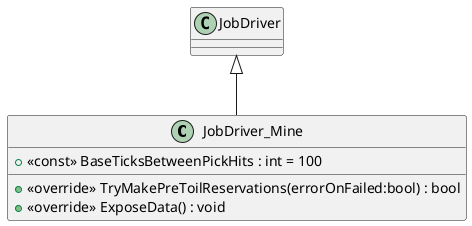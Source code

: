 @startuml
class JobDriver_Mine {
    + <<const>> BaseTicksBetweenPickHits : int = 100
    + <<override>> TryMakePreToilReservations(errorOnFailed:bool) : bool
    + <<override>> ExposeData() : void
}
JobDriver <|-- JobDriver_Mine
@enduml
